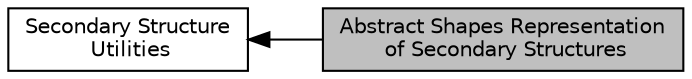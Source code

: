 digraph "Abstract Shapes Representation of Secondary Structures"
{
  bgcolor="transparent";
  edge [fontname="Helvetica",fontsize="10",labelfontname="Helvetica",labelfontsize="10"];
  node [fontname="Helvetica",fontsize="10",shape=box];
  rankdir=LR;
  Node2 [label="Secondary Structure\l Utilities",height=0.2,width=0.4,color="black",URL="$group__struct__utils.html",tooltip="Functions to create, parse, convert, manipulate, and compare secondary structure representations."];
  Node1 [label="Abstract Shapes Representation\l of Secondary Structures",height=0.2,width=0.4,color="black", fillcolor="grey75", style="filled", fontcolor="black",tooltip="Abstract Shapes, introduced by Giegerich et al. in (2004) , collapse the secondary structure while re..."];
  Node2->Node1 [shape=plaintext, dir="back", style="solid"];
}
